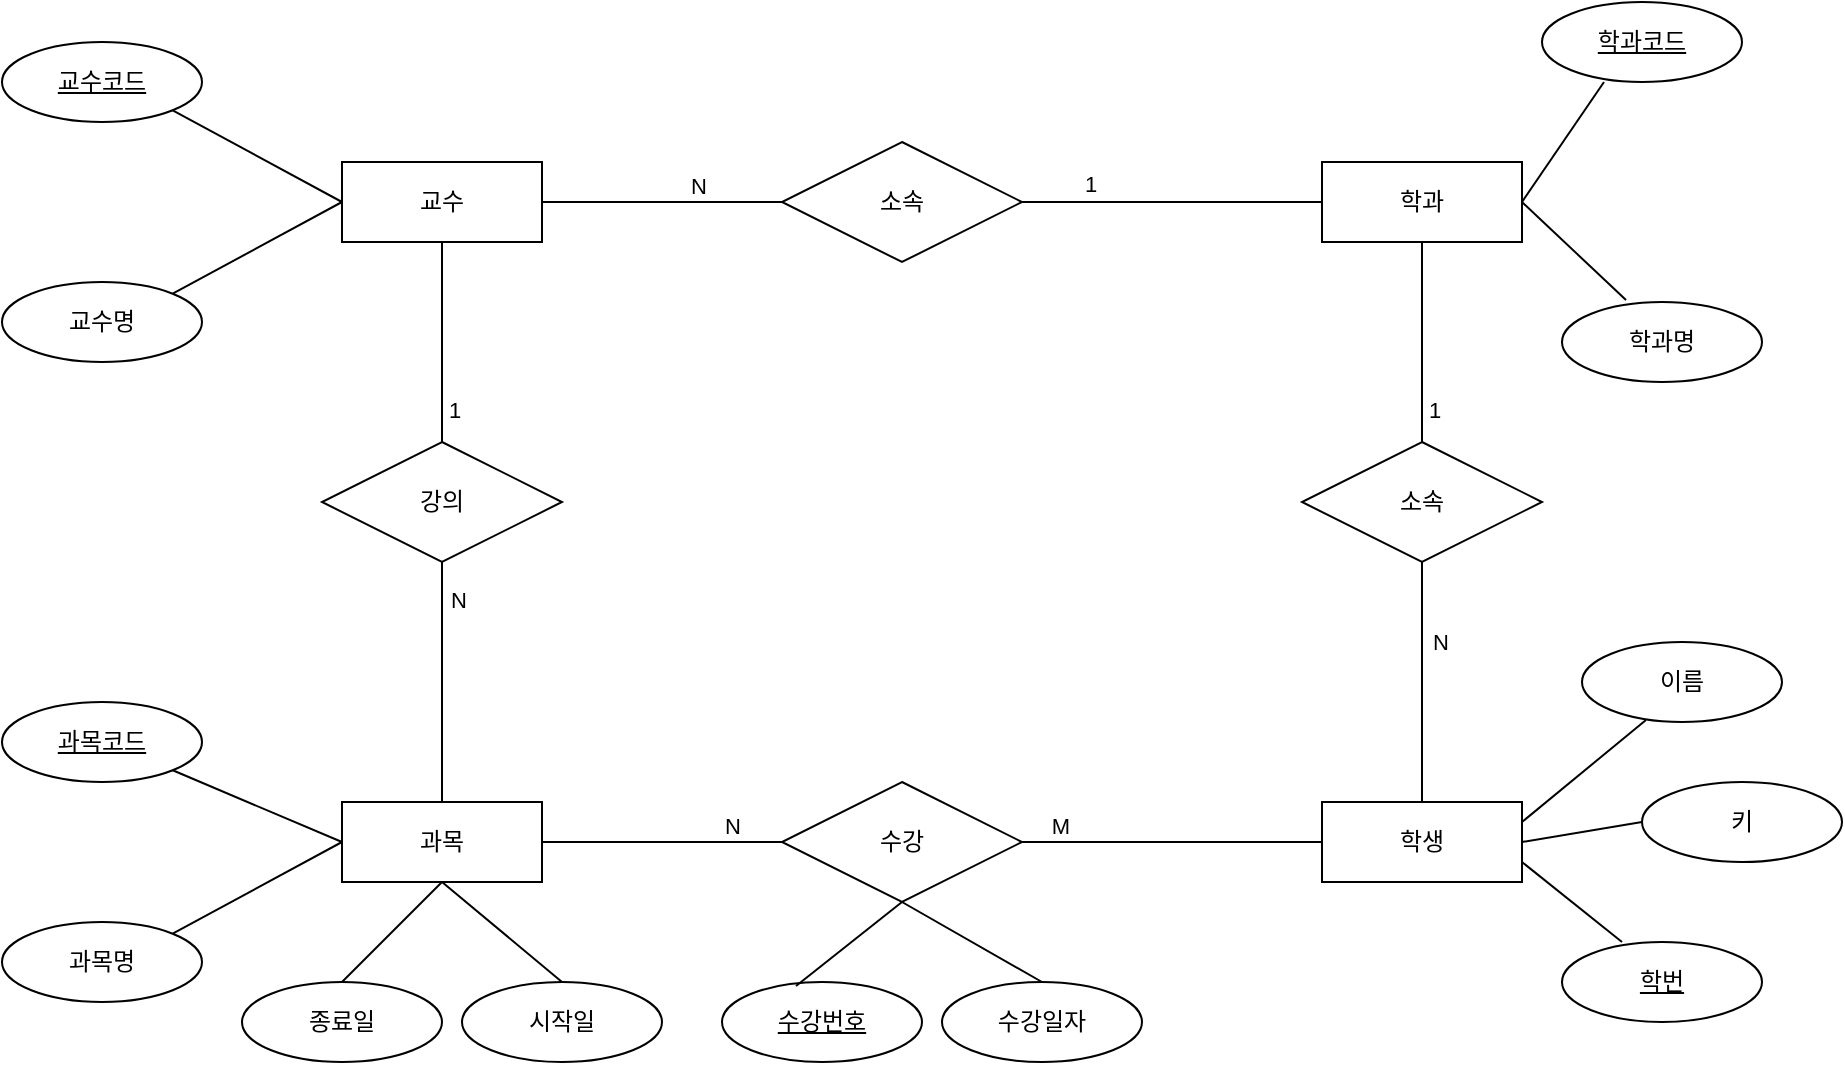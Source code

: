 <mxfile version="24.3.1" type="github">
  <diagram name="페이지-1" id="338jlXudHpVySwIE1spO">
    <mxGraphModel dx="1195" dy="622" grid="1" gridSize="10" guides="1" tooltips="1" connect="1" arrows="1" fold="1" page="1" pageScale="1" pageWidth="827" pageHeight="1169" math="0" shadow="0">
      <root>
        <mxCell id="0" />
        <mxCell id="1" parent="0" />
        <mxCell id="u0V897KYy9bcApE3nfHY-1" value="교수" style="whiteSpace=wrap;html=1;align=center;" vertex="1" parent="1">
          <mxGeometry x="220" y="170" width="100" height="40" as="geometry" />
        </mxCell>
        <mxCell id="u0V897KYy9bcApE3nfHY-2" value="학과" style="whiteSpace=wrap;html=1;align=center;" vertex="1" parent="1">
          <mxGeometry x="710" y="170" width="100" height="40" as="geometry" />
        </mxCell>
        <mxCell id="u0V897KYy9bcApE3nfHY-3" value="과목" style="whiteSpace=wrap;html=1;align=center;" vertex="1" parent="1">
          <mxGeometry x="220" y="490" width="100" height="40" as="geometry" />
        </mxCell>
        <mxCell id="u0V897KYy9bcApE3nfHY-4" value="학생" style="whiteSpace=wrap;html=1;align=center;" vertex="1" parent="1">
          <mxGeometry x="710" y="490" width="100" height="40" as="geometry" />
        </mxCell>
        <mxCell id="u0V897KYy9bcApE3nfHY-5" value="교수명" style="ellipse;whiteSpace=wrap;html=1;align=center;" vertex="1" parent="1">
          <mxGeometry x="50" y="230" width="100" height="40" as="geometry" />
        </mxCell>
        <mxCell id="u0V897KYy9bcApE3nfHY-6" value="교수코드" style="ellipse;whiteSpace=wrap;html=1;align=center;fontStyle=4;" vertex="1" parent="1">
          <mxGeometry x="50" y="110" width="100" height="40" as="geometry" />
        </mxCell>
        <mxCell id="u0V897KYy9bcApE3nfHY-9" value="" style="endArrow=none;html=1;rounded=0;exitX=1;exitY=1;exitDx=0;exitDy=0;entryX=0;entryY=0.5;entryDx=0;entryDy=0;" edge="1" parent="1" source="u0V897KYy9bcApE3nfHY-6" target="u0V897KYy9bcApE3nfHY-1">
          <mxGeometry relative="1" as="geometry">
            <mxPoint x="334" y="270" as="sourcePoint" />
            <mxPoint x="494" y="270" as="targetPoint" />
          </mxGeometry>
        </mxCell>
        <mxCell id="u0V897KYy9bcApE3nfHY-16" value="" style="endArrow=none;html=1;rounded=0;exitX=1;exitY=0;exitDx=0;exitDy=0;entryX=0;entryY=0.5;entryDx=0;entryDy=0;" edge="1" parent="1" source="u0V897KYy9bcApE3nfHY-5" target="u0V897KYy9bcApE3nfHY-1">
          <mxGeometry relative="1" as="geometry">
            <mxPoint x="530" y="280" as="sourcePoint" />
            <mxPoint x="690" y="280" as="targetPoint" />
          </mxGeometry>
        </mxCell>
        <mxCell id="u0V897KYy9bcApE3nfHY-17" value="과목명" style="ellipse;whiteSpace=wrap;html=1;align=center;" vertex="1" parent="1">
          <mxGeometry x="50" y="550" width="100" height="40" as="geometry" />
        </mxCell>
        <mxCell id="u0V897KYy9bcApE3nfHY-18" value="과목코드" style="ellipse;whiteSpace=wrap;html=1;align=center;fontStyle=4;" vertex="1" parent="1">
          <mxGeometry x="50" y="440" width="100" height="40" as="geometry" />
        </mxCell>
        <mxCell id="u0V897KYy9bcApE3nfHY-20" value="" style="endArrow=none;html=1;rounded=0;exitX=1;exitY=1;exitDx=0;exitDy=0;entryX=0;entryY=0.5;entryDx=0;entryDy=0;" edge="1" parent="1" source="u0V897KYy9bcApE3nfHY-18" target="u0V897KYy9bcApE3nfHY-3">
          <mxGeometry relative="1" as="geometry">
            <mxPoint x="135" y="459.86" as="sourcePoint" />
            <mxPoint x="200" y="505.86" as="targetPoint" />
          </mxGeometry>
        </mxCell>
        <mxCell id="u0V897KYy9bcApE3nfHY-21" value="" style="endArrow=none;html=1;rounded=0;exitX=1;exitY=0;exitDx=0;exitDy=0;entryX=0;entryY=0.5;entryDx=0;entryDy=0;" edge="1" parent="1" source="u0V897KYy9bcApE3nfHY-17" target="u0V897KYy9bcApE3nfHY-3">
          <mxGeometry relative="1" as="geometry">
            <mxPoint x="135" y="551.86" as="sourcePoint" />
            <mxPoint x="200" y="505.86" as="targetPoint" />
          </mxGeometry>
        </mxCell>
        <mxCell id="u0V897KYy9bcApE3nfHY-22" value="종료일" style="ellipse;whiteSpace=wrap;html=1;align=center;" vertex="1" parent="1">
          <mxGeometry x="170" y="580" width="100" height="40" as="geometry" />
        </mxCell>
        <mxCell id="u0V897KYy9bcApE3nfHY-23" value="시작일" style="ellipse;whiteSpace=wrap;html=1;align=center;" vertex="1" parent="1">
          <mxGeometry x="280" y="580" width="100" height="40" as="geometry" />
        </mxCell>
        <mxCell id="u0V897KYy9bcApE3nfHY-24" value="" style="endArrow=none;html=1;rounded=0;exitX=0.5;exitY=0;exitDx=0;exitDy=0;entryX=0.5;entryY=1;entryDx=0;entryDy=0;" edge="1" parent="1" source="u0V897KYy9bcApE3nfHY-22" target="u0V897KYy9bcApE3nfHY-3">
          <mxGeometry relative="1" as="geometry">
            <mxPoint x="199.64" y="580.14" as="sourcePoint" />
            <mxPoint x="264.64" y="530" as="targetPoint" />
          </mxGeometry>
        </mxCell>
        <mxCell id="u0V897KYy9bcApE3nfHY-25" value="" style="endArrow=none;html=1;rounded=0;exitX=0.5;exitY=0;exitDx=0;exitDy=0;entryX=0.5;entryY=1;entryDx=0;entryDy=0;" edge="1" parent="1" source="u0V897KYy9bcApE3nfHY-23" target="u0V897KYy9bcApE3nfHY-3">
          <mxGeometry relative="1" as="geometry">
            <mxPoint x="330" y="580" as="sourcePoint" />
            <mxPoint x="260" y="520" as="targetPoint" />
          </mxGeometry>
        </mxCell>
        <mxCell id="u0V897KYy9bcApE3nfHY-26" value="키" style="ellipse;whiteSpace=wrap;html=1;align=center;" vertex="1" parent="1">
          <mxGeometry x="870" y="480" width="100" height="40" as="geometry" />
        </mxCell>
        <mxCell id="u0V897KYy9bcApE3nfHY-29" value="이름" style="ellipse;whiteSpace=wrap;html=1;align=center;" vertex="1" parent="1">
          <mxGeometry x="840" y="410" width="100" height="40" as="geometry" />
        </mxCell>
        <mxCell id="u0V897KYy9bcApE3nfHY-30" value="학번" style="ellipse;whiteSpace=wrap;html=1;align=center;fontStyle=4;" vertex="1" parent="1">
          <mxGeometry x="830" y="560" width="100" height="40" as="geometry" />
        </mxCell>
        <mxCell id="u0V897KYy9bcApE3nfHY-31" value="학과코드" style="ellipse;whiteSpace=wrap;html=1;align=center;fontStyle=4;" vertex="1" parent="1">
          <mxGeometry x="820" y="90" width="100" height="40" as="geometry" />
        </mxCell>
        <mxCell id="u0V897KYy9bcApE3nfHY-32" value="학과명" style="ellipse;whiteSpace=wrap;html=1;align=center;" vertex="1" parent="1">
          <mxGeometry x="830" y="240" width="100" height="40" as="geometry" />
        </mxCell>
        <mxCell id="u0V897KYy9bcApE3nfHY-33" value="" style="endArrow=none;html=1;rounded=0;exitX=0.31;exitY=1;exitDx=0;exitDy=0;entryX=1;entryY=0.5;entryDx=0;entryDy=0;exitPerimeter=0;" edge="1" parent="1" source="u0V897KYy9bcApE3nfHY-31" target="u0V897KYy9bcApE3nfHY-2">
          <mxGeometry relative="1" as="geometry">
            <mxPoint x="699.64" y="139.86" as="sourcePoint" />
            <mxPoint x="750" y="180" as="targetPoint" />
          </mxGeometry>
        </mxCell>
        <mxCell id="u0V897KYy9bcApE3nfHY-34" value="" style="endArrow=none;html=1;rounded=0;exitX=0.32;exitY=-0.025;exitDx=0;exitDy=0;entryX=1;entryY=0.5;entryDx=0;entryDy=0;exitPerimeter=0;" edge="1" parent="1" source="u0V897KYy9bcApE3nfHY-32" target="u0V897KYy9bcApE3nfHY-2">
          <mxGeometry relative="1" as="geometry">
            <mxPoint x="790" y="139.86" as="sourcePoint" />
            <mxPoint x="840.36" y="180" as="targetPoint" />
          </mxGeometry>
        </mxCell>
        <mxCell id="u0V897KYy9bcApE3nfHY-35" value="" style="endArrow=none;html=1;rounded=0;exitX=0.32;exitY=0.975;exitDx=0;exitDy=0;entryX=1;entryY=0.25;entryDx=0;entryDy=0;exitPerimeter=0;" edge="1" parent="1" source="u0V897KYy9bcApE3nfHY-29" target="u0V897KYy9bcApE3nfHY-4">
          <mxGeometry relative="1" as="geometry">
            <mxPoint x="870" y="439" as="sourcePoint" />
            <mxPoint x="830" y="500" as="targetPoint" />
          </mxGeometry>
        </mxCell>
        <mxCell id="u0V897KYy9bcApE3nfHY-36" value="" style="endArrow=none;html=1;rounded=0;exitX=0;exitY=0.5;exitDx=0;exitDy=0;entryX=1;entryY=0.5;entryDx=0;entryDy=0;" edge="1" parent="1" source="u0V897KYy9bcApE3nfHY-26" target="u0V897KYy9bcApE3nfHY-4">
          <mxGeometry relative="1" as="geometry">
            <mxPoint x="872" y="519" as="sourcePoint" />
            <mxPoint x="830" y="510" as="targetPoint" />
          </mxGeometry>
        </mxCell>
        <mxCell id="u0V897KYy9bcApE3nfHY-37" value="" style="endArrow=none;html=1;rounded=0;exitX=0.3;exitY=0;exitDx=0;exitDy=0;entryX=1;entryY=0.75;entryDx=0;entryDy=0;exitPerimeter=0;" edge="1" parent="1" source="u0V897KYy9bcApE3nfHY-30" target="u0V897KYy9bcApE3nfHY-4">
          <mxGeometry relative="1" as="geometry">
            <mxPoint x="872" y="510" as="sourcePoint" />
            <mxPoint x="830" y="520" as="targetPoint" />
          </mxGeometry>
        </mxCell>
        <mxCell id="u0V897KYy9bcApE3nfHY-39" value="소속" style="shape=rhombus;perimeter=rhombusPerimeter;whiteSpace=wrap;html=1;align=center;" vertex="1" parent="1">
          <mxGeometry x="440" y="160" width="120" height="60" as="geometry" />
        </mxCell>
        <mxCell id="u0V897KYy9bcApE3nfHY-41" value="강의" style="shape=rhombus;perimeter=rhombusPerimeter;whiteSpace=wrap;html=1;align=center;" vertex="1" parent="1">
          <mxGeometry x="210" y="310" width="120" height="60" as="geometry" />
        </mxCell>
        <mxCell id="u0V897KYy9bcApE3nfHY-42" value="소속" style="shape=rhombus;perimeter=rhombusPerimeter;whiteSpace=wrap;html=1;align=center;" vertex="1" parent="1">
          <mxGeometry x="700" y="310" width="120" height="60" as="geometry" />
        </mxCell>
        <mxCell id="u0V897KYy9bcApE3nfHY-43" value="수강" style="shape=rhombus;perimeter=rhombusPerimeter;whiteSpace=wrap;html=1;align=center;" vertex="1" parent="1">
          <mxGeometry x="440" y="480" width="120" height="60" as="geometry" />
        </mxCell>
        <mxCell id="u0V897KYy9bcApE3nfHY-45" value="" style="endArrow=none;html=1;rounded=0;exitX=1;exitY=0.5;exitDx=0;exitDy=0;entryX=0;entryY=0.5;entryDx=0;entryDy=0;" edge="1" parent="1" source="u0V897KYy9bcApE3nfHY-1" target="u0V897KYy9bcApE3nfHY-39">
          <mxGeometry relative="1" as="geometry">
            <mxPoint x="319.64" y="186" as="sourcePoint" />
            <mxPoint x="404.64" y="140" as="targetPoint" />
          </mxGeometry>
        </mxCell>
        <mxCell id="u0V897KYy9bcApE3nfHY-60" value="N" style="edgeLabel;html=1;align=center;verticalAlign=middle;resizable=0;points=[];" vertex="1" connectable="0" parent="u0V897KYy9bcApE3nfHY-45">
          <mxGeometry x="0.3" relative="1" as="geometry">
            <mxPoint y="-8" as="offset" />
          </mxGeometry>
        </mxCell>
        <mxCell id="u0V897KYy9bcApE3nfHY-47" value="" style="endArrow=none;html=1;rounded=0;entryX=0;entryY=0.5;entryDx=0;entryDy=0;exitX=1;exitY=0.5;exitDx=0;exitDy=0;" edge="1" parent="1" source="u0V897KYy9bcApE3nfHY-39" target="u0V897KYy9bcApE3nfHY-2">
          <mxGeometry relative="1" as="geometry">
            <mxPoint x="590" y="190" as="sourcePoint" />
            <mxPoint x="680" y="190" as="targetPoint" />
          </mxGeometry>
        </mxCell>
        <mxCell id="u0V897KYy9bcApE3nfHY-61" value="1" style="edgeLabel;html=1;align=center;verticalAlign=middle;resizable=0;points=[];" vertex="1" connectable="0" parent="u0V897KYy9bcApE3nfHY-47">
          <mxGeometry x="-0.547" relative="1" as="geometry">
            <mxPoint y="-9" as="offset" />
          </mxGeometry>
        </mxCell>
        <mxCell id="u0V897KYy9bcApE3nfHY-48" value="" style="endArrow=none;html=1;rounded=0;exitX=0.5;exitY=1;exitDx=0;exitDy=0;entryX=0.5;entryY=0;entryDx=0;entryDy=0;" edge="1" parent="1" source="u0V897KYy9bcApE3nfHY-1" target="u0V897KYy9bcApE3nfHY-41">
          <mxGeometry relative="1" as="geometry">
            <mxPoint x="260" y="240" as="sourcePoint" />
            <mxPoint x="380" y="240" as="targetPoint" />
          </mxGeometry>
        </mxCell>
        <mxCell id="u0V897KYy9bcApE3nfHY-58" value="1" style="edgeLabel;html=1;align=center;verticalAlign=middle;resizable=0;points=[];" vertex="1" connectable="0" parent="u0V897KYy9bcApE3nfHY-48">
          <mxGeometry x="0.68" y="-1" relative="1" as="geometry">
            <mxPoint x="7" as="offset" />
          </mxGeometry>
        </mxCell>
        <mxCell id="u0V897KYy9bcApE3nfHY-50" value="" style="endArrow=none;html=1;rounded=0;exitX=0.5;exitY=1;exitDx=0;exitDy=0;entryX=0.5;entryY=0;entryDx=0;entryDy=0;" edge="1" parent="1" target="u0V897KYy9bcApE3nfHY-3">
          <mxGeometry relative="1" as="geometry">
            <mxPoint x="270" y="370" as="sourcePoint" />
            <mxPoint x="270" y="470" as="targetPoint" />
          </mxGeometry>
        </mxCell>
        <mxCell id="u0V897KYy9bcApE3nfHY-59" value="N" style="edgeLabel;html=1;align=center;verticalAlign=middle;resizable=0;points=[];" vertex="1" connectable="0" parent="u0V897KYy9bcApE3nfHY-50">
          <mxGeometry x="-0.683" y="3" relative="1" as="geometry">
            <mxPoint x="5" as="offset" />
          </mxGeometry>
        </mxCell>
        <mxCell id="u0V897KYy9bcApE3nfHY-51" value="" style="endArrow=none;html=1;rounded=0;exitX=0.5;exitY=1;exitDx=0;exitDy=0;entryX=0.5;entryY=0;entryDx=0;entryDy=0;" edge="1" parent="1">
          <mxGeometry relative="1" as="geometry">
            <mxPoint x="760" y="370" as="sourcePoint" />
            <mxPoint x="760" y="490" as="targetPoint" />
          </mxGeometry>
        </mxCell>
        <mxCell id="u0V897KYy9bcApE3nfHY-62" value="N" style="edgeLabel;html=1;align=center;verticalAlign=middle;resizable=0;points=[];" vertex="1" connectable="0" parent="u0V897KYy9bcApE3nfHY-51">
          <mxGeometry x="-0.339" y="3" relative="1" as="geometry">
            <mxPoint x="6" as="offset" />
          </mxGeometry>
        </mxCell>
        <mxCell id="u0V897KYy9bcApE3nfHY-52" value="" style="endArrow=none;html=1;rounded=0;exitX=1;exitY=0.5;exitDx=0;exitDy=0;entryX=0;entryY=0.5;entryDx=0;entryDy=0;" edge="1" parent="1">
          <mxGeometry relative="1" as="geometry">
            <mxPoint x="320" y="510" as="sourcePoint" />
            <mxPoint x="440" y="510" as="targetPoint" />
          </mxGeometry>
        </mxCell>
        <mxCell id="u0V897KYy9bcApE3nfHY-67" value="N" style="edgeLabel;html=1;align=center;verticalAlign=middle;resizable=0;points=[];" vertex="1" connectable="0" parent="u0V897KYy9bcApE3nfHY-52">
          <mxGeometry x="0.583" y="3" relative="1" as="geometry">
            <mxPoint y="-5" as="offset" />
          </mxGeometry>
        </mxCell>
        <mxCell id="u0V897KYy9bcApE3nfHY-53" value="" style="endArrow=none;html=1;rounded=0;entryX=0;entryY=0.5;entryDx=0;entryDy=0;exitX=1;exitY=0.5;exitDx=0;exitDy=0;" edge="1" parent="1">
          <mxGeometry relative="1" as="geometry">
            <mxPoint x="560" y="510" as="sourcePoint" />
            <mxPoint x="710" y="510" as="targetPoint" />
          </mxGeometry>
        </mxCell>
        <mxCell id="u0V897KYy9bcApE3nfHY-68" value="M" style="edgeLabel;html=1;align=center;verticalAlign=middle;resizable=0;points=[];" vertex="1" connectable="0" parent="u0V897KYy9bcApE3nfHY-53">
          <mxGeometry x="-0.744" y="1" relative="1" as="geometry">
            <mxPoint y="-7" as="offset" />
          </mxGeometry>
        </mxCell>
        <mxCell id="u0V897KYy9bcApE3nfHY-54" value="수강번호" style="ellipse;whiteSpace=wrap;html=1;align=center;fontStyle=4;" vertex="1" parent="1">
          <mxGeometry x="410" y="580" width="100" height="40" as="geometry" />
        </mxCell>
        <mxCell id="u0V897KYy9bcApE3nfHY-55" value="수강일자" style="ellipse;whiteSpace=wrap;html=1;align=center;" vertex="1" parent="1">
          <mxGeometry x="520" y="580" width="100" height="40" as="geometry" />
        </mxCell>
        <mxCell id="u0V897KYy9bcApE3nfHY-56" value="" style="endArrow=none;html=1;rounded=0;entryX=0.5;entryY=0;entryDx=0;entryDy=0;exitX=0.5;exitY=1;exitDx=0;exitDy=0;" edge="1" parent="1" source="u0V897KYy9bcApE3nfHY-43" target="u0V897KYy9bcApE3nfHY-55">
          <mxGeometry relative="1" as="geometry">
            <mxPoint x="510" y="540" as="sourcePoint" />
            <mxPoint x="670" y="540" as="targetPoint" />
          </mxGeometry>
        </mxCell>
        <mxCell id="u0V897KYy9bcApE3nfHY-57" value="" style="endArrow=none;html=1;rounded=0;entryX=0.37;entryY=0.05;entryDx=0;entryDy=0;exitX=0.5;exitY=1;exitDx=0;exitDy=0;entryPerimeter=0;" edge="1" parent="1" source="u0V897KYy9bcApE3nfHY-43" target="u0V897KYy9bcApE3nfHY-54">
          <mxGeometry relative="1" as="geometry">
            <mxPoint x="440" y="540" as="sourcePoint" />
            <mxPoint x="510" y="580" as="targetPoint" />
          </mxGeometry>
        </mxCell>
        <mxCell id="u0V897KYy9bcApE3nfHY-65" value="" style="endArrow=none;html=1;rounded=0;exitX=0.5;exitY=1;exitDx=0;exitDy=0;entryX=0.5;entryY=0;entryDx=0;entryDy=0;" edge="1" parent="1">
          <mxGeometry relative="1" as="geometry">
            <mxPoint x="760" y="210" as="sourcePoint" />
            <mxPoint x="760" y="310" as="targetPoint" />
          </mxGeometry>
        </mxCell>
        <mxCell id="u0V897KYy9bcApE3nfHY-66" value="1" style="edgeLabel;html=1;align=center;verticalAlign=middle;resizable=0;points=[];" vertex="1" connectable="0" parent="u0V897KYy9bcApE3nfHY-65">
          <mxGeometry x="0.68" y="-1" relative="1" as="geometry">
            <mxPoint x="7" as="offset" />
          </mxGeometry>
        </mxCell>
      </root>
    </mxGraphModel>
  </diagram>
</mxfile>
